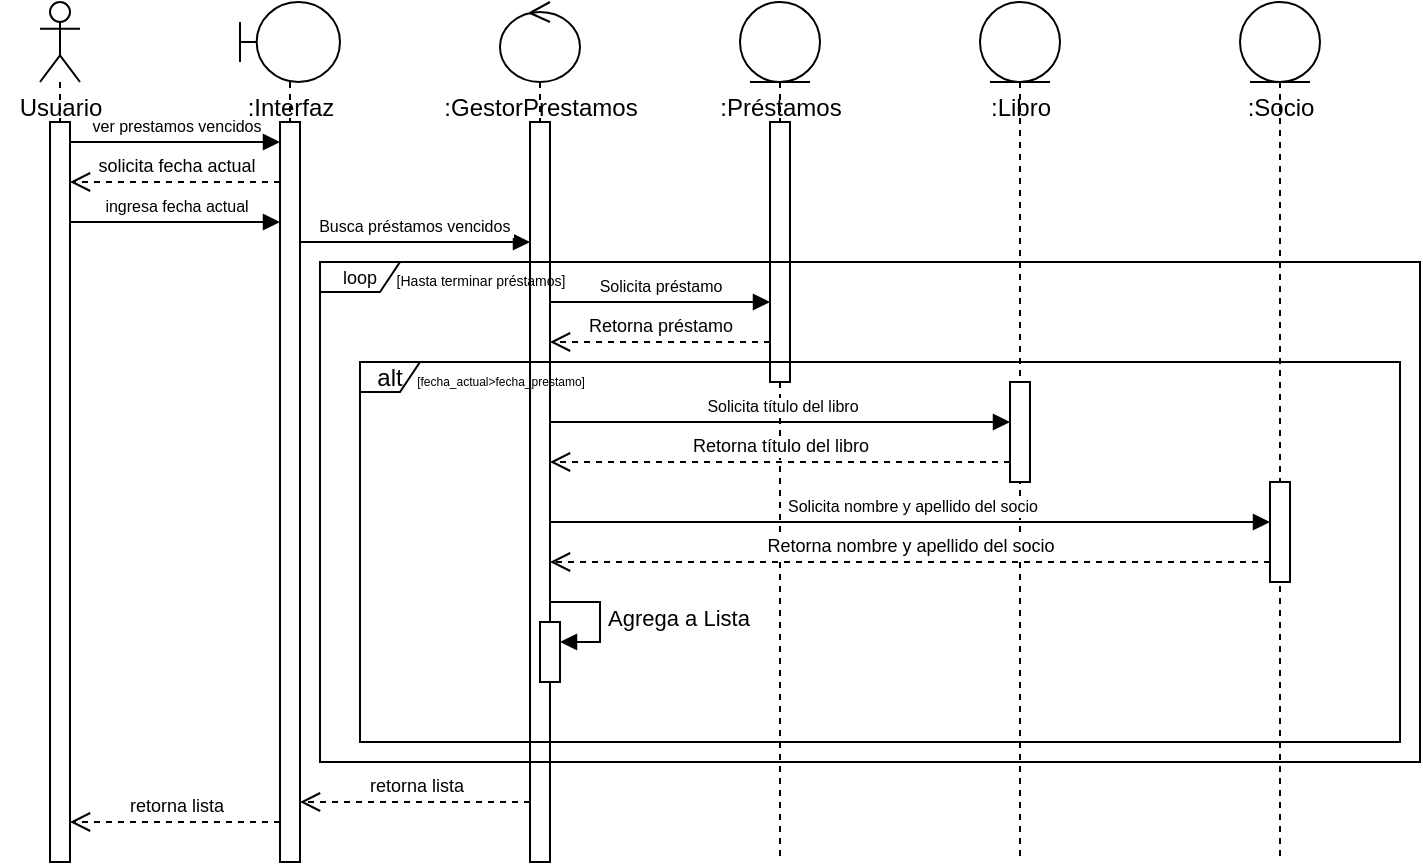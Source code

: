 <mxfile version="24.1.0" type="device">
  <diagram name="Página-1" id="zrX1ra2PIyeR-UXZOj2h">
    <mxGraphModel dx="521" dy="613" grid="1" gridSize="10" guides="1" tooltips="1" connect="1" arrows="1" fold="1" page="1" pageScale="1" pageWidth="827" pageHeight="1169" math="0" shadow="0">
      <root>
        <mxCell id="0" />
        <mxCell id="1" parent="0" />
        <mxCell id="PE-fBFCuauEj0GANuqC5-1" value="" style="shape=umlLifeline;perimeter=lifelinePerimeter;whiteSpace=wrap;html=1;container=1;dropTarget=0;collapsible=0;recursiveResize=0;outlineConnect=0;portConstraint=eastwest;newEdgeStyle={&quot;curved&quot;:0,&quot;rounded&quot;:0};participant=umlActor;" parent="1" vertex="1">
          <mxGeometry x="70" y="30" width="20" height="430" as="geometry" />
        </mxCell>
        <mxCell id="PE-fBFCuauEj0GANuqC5-5" value="" style="html=1;points=[[0,0,0,0,5],[0,1,0,0,-5],[1,0,0,0,5],[1,1,0,0,-5]];perimeter=orthogonalPerimeter;outlineConnect=0;targetShapes=umlLifeline;portConstraint=eastwest;newEdgeStyle={&quot;curved&quot;:0,&quot;rounded&quot;:0};" parent="PE-fBFCuauEj0GANuqC5-1" vertex="1">
          <mxGeometry x="5" y="60" width="10" height="370" as="geometry" />
        </mxCell>
        <mxCell id="PE-fBFCuauEj0GANuqC5-2" value="" style="shape=umlLifeline;perimeter=lifelinePerimeter;whiteSpace=wrap;html=1;container=1;dropTarget=0;collapsible=0;recursiveResize=0;outlineConnect=0;portConstraint=eastwest;newEdgeStyle={&quot;curved&quot;:0,&quot;rounded&quot;:0};participant=umlBoundary;" parent="1" vertex="1">
          <mxGeometry x="170" y="30" width="50" height="430" as="geometry" />
        </mxCell>
        <mxCell id="PE-fBFCuauEj0GANuqC5-6" value="" style="html=1;points=[[0,0,0,0,5],[0,1,0,0,-5],[1,0,0,0,5],[1,1,0,0,-5]];perimeter=orthogonalPerimeter;outlineConnect=0;targetShapes=umlLifeline;portConstraint=eastwest;newEdgeStyle={&quot;curved&quot;:0,&quot;rounded&quot;:0};" parent="PE-fBFCuauEj0GANuqC5-2" vertex="1">
          <mxGeometry x="20" y="60" width="10" height="370" as="geometry" />
        </mxCell>
        <mxCell id="PE-fBFCuauEj0GANuqC5-3" value="" style="shape=umlLifeline;perimeter=lifelinePerimeter;whiteSpace=wrap;html=1;container=1;dropTarget=0;collapsible=0;recursiveResize=0;outlineConnect=0;portConstraint=eastwest;newEdgeStyle={&quot;curved&quot;:0,&quot;rounded&quot;:0};participant=umlControl;" parent="1" vertex="1">
          <mxGeometry x="300" y="30" width="40" height="430" as="geometry" />
        </mxCell>
        <mxCell id="PE-fBFCuauEj0GANuqC5-7" value="" style="html=1;points=[[0,0,0,0,5],[0,1,0,0,-5],[1,0,0,0,5],[1,1,0,0,-5]];perimeter=orthogonalPerimeter;outlineConnect=0;targetShapes=umlLifeline;portConstraint=eastwest;newEdgeStyle={&quot;curved&quot;:0,&quot;rounded&quot;:0};" parent="PE-fBFCuauEj0GANuqC5-3" vertex="1">
          <mxGeometry x="15" y="60" width="10" height="370" as="geometry" />
        </mxCell>
        <mxCell id="PE-fBFCuauEj0GANuqC5-39" value="" style="html=1;points=[[0,0,0,0,5],[0,1,0,0,-5],[1,0,0,0,5],[1,1,0,0,-5]];perimeter=orthogonalPerimeter;outlineConnect=0;targetShapes=umlLifeline;portConstraint=eastwest;newEdgeStyle={&quot;curved&quot;:0,&quot;rounded&quot;:0};" parent="PE-fBFCuauEj0GANuqC5-3" vertex="1">
          <mxGeometry x="20" y="310" width="10" height="30" as="geometry" />
        </mxCell>
        <mxCell id="PE-fBFCuauEj0GANuqC5-4" value="" style="shape=umlLifeline;perimeter=lifelinePerimeter;whiteSpace=wrap;html=1;container=1;dropTarget=0;collapsible=0;recursiveResize=0;outlineConnect=0;portConstraint=eastwest;newEdgeStyle={&quot;curved&quot;:0,&quot;rounded&quot;:0};participant=umlEntity;" parent="1" vertex="1">
          <mxGeometry x="420" y="30" width="40" height="430" as="geometry" />
        </mxCell>
        <mxCell id="PE-fBFCuauEj0GANuqC5-8" value="" style="html=1;points=[[0,0,0,0,5],[0,1,0,0,-5],[1,0,0,0,5],[1,1,0,0,-5]];perimeter=orthogonalPerimeter;outlineConnect=0;targetShapes=umlLifeline;portConstraint=eastwest;newEdgeStyle={&quot;curved&quot;:0,&quot;rounded&quot;:0};" parent="PE-fBFCuauEj0GANuqC5-4" vertex="1">
          <mxGeometry x="15" y="60" width="10" height="130" as="geometry" />
        </mxCell>
        <mxCell id="PE-fBFCuauEj0GANuqC5-10" value="ver prestamos vencidos" style="html=1;verticalAlign=bottom;endArrow=block;curved=0;rounded=0;fontSize=8;" parent="1" source="PE-fBFCuauEj0GANuqC5-5" target="PE-fBFCuauEj0GANuqC5-6" edge="1">
          <mxGeometry width="80" relative="1" as="geometry">
            <mxPoint x="100" y="110" as="sourcePoint" />
            <mxPoint x="180" y="110" as="targetPoint" />
            <Array as="points">
              <mxPoint x="140" y="100" />
            </Array>
          </mxGeometry>
        </mxCell>
        <mxCell id="PE-fBFCuauEj0GANuqC5-11" value=":Interfaz" style="text;html=1;align=center;verticalAlign=middle;resizable=0;points=[];autosize=1;strokeColor=none;fillColor=none;" parent="1" vertex="1">
          <mxGeometry x="160" y="68" width="70" height="30" as="geometry" />
        </mxCell>
        <mxCell id="PE-fBFCuauEj0GANuqC5-12" value=":GestorPrestamos" style="text;html=1;align=center;verticalAlign=middle;resizable=0;points=[];autosize=1;strokeColor=none;fillColor=none;" parent="1" vertex="1">
          <mxGeometry x="260" y="68" width="120" height="30" as="geometry" />
        </mxCell>
        <mxCell id="PE-fBFCuauEj0GANuqC5-14" value="solicita fecha actual" style="html=1;verticalAlign=bottom;endArrow=open;dashed=1;endSize=8;curved=0;rounded=0;fontSize=9;" parent="1" source="PE-fBFCuauEj0GANuqC5-6" target="PE-fBFCuauEj0GANuqC5-5" edge="1">
          <mxGeometry relative="1" as="geometry">
            <mxPoint x="190" y="120" as="sourcePoint" />
            <mxPoint x="110" y="120" as="targetPoint" />
            <Array as="points">
              <mxPoint x="140" y="120" />
            </Array>
          </mxGeometry>
        </mxCell>
        <mxCell id="PE-fBFCuauEj0GANuqC5-15" value="ingresa fecha actual" style="html=1;verticalAlign=bottom;endArrow=block;curved=0;rounded=0;fontSize=8;" parent="1" source="PE-fBFCuauEj0GANuqC5-5" target="PE-fBFCuauEj0GANuqC5-6" edge="1">
          <mxGeometry width="80" relative="1" as="geometry">
            <mxPoint x="90" y="150" as="sourcePoint" />
            <mxPoint x="195" y="150" as="targetPoint" />
            <Array as="points">
              <mxPoint x="145" y="140" />
            </Array>
          </mxGeometry>
        </mxCell>
        <mxCell id="PE-fBFCuauEj0GANuqC5-16" value="Busca préstamos vencidos&amp;nbsp;" style="html=1;verticalAlign=bottom;endArrow=block;curved=0;rounded=0;fontSize=8;" parent="1" source="PE-fBFCuauEj0GANuqC5-6" target="PE-fBFCuauEj0GANuqC5-7" edge="1">
          <mxGeometry x="0.004" width="80" relative="1" as="geometry">
            <mxPoint x="210" y="150" as="sourcePoint" />
            <mxPoint x="315" y="150" as="targetPoint" />
            <Array as="points">
              <mxPoint x="265" y="150" />
            </Array>
            <mxPoint as="offset" />
          </mxGeometry>
        </mxCell>
        <mxCell id="PE-fBFCuauEj0GANuqC5-17" value=":Préstamos" style="text;html=1;align=center;verticalAlign=middle;resizable=0;points=[];autosize=1;strokeColor=none;fillColor=none;" parent="1" vertex="1">
          <mxGeometry x="400" y="68" width="80" height="30" as="geometry" />
        </mxCell>
        <mxCell id="PE-fBFCuauEj0GANuqC5-19" value="Solicita préstamo" style="html=1;verticalAlign=bottom;endArrow=block;curved=0;rounded=0;fontSize=8;" parent="1" source="PE-fBFCuauEj0GANuqC5-7" target="PE-fBFCuauEj0GANuqC5-8" edge="1">
          <mxGeometry x="0.004" width="80" relative="1" as="geometry">
            <mxPoint x="330" y="190" as="sourcePoint" />
            <mxPoint x="445" y="190" as="targetPoint" />
            <Array as="points">
              <mxPoint x="395" y="180" />
            </Array>
            <mxPoint as="offset" />
          </mxGeometry>
        </mxCell>
        <mxCell id="PE-fBFCuauEj0GANuqC5-20" value="[Hasta terminar préstamos]" style="text;html=1;align=center;verticalAlign=middle;resizable=0;points=[];autosize=1;strokeColor=none;fillColor=none;fontSize=7;" parent="1" vertex="1">
          <mxGeometry x="235" y="160" width="110" height="20" as="geometry" />
        </mxCell>
        <mxCell id="PE-fBFCuauEj0GANuqC5-23" value="[fecha_actual&amp;gt;fecha_prestamo]" style="text;html=1;align=center;verticalAlign=middle;resizable=0;points=[];autosize=1;strokeColor=none;fillColor=none;fontSize=6;" parent="1" vertex="1">
          <mxGeometry x="245" y="210" width="110" height="20" as="geometry" />
        </mxCell>
        <mxCell id="PE-fBFCuauEj0GANuqC5-26" value="Retorna préstamo" style="html=1;verticalAlign=bottom;endArrow=open;dashed=1;endSize=8;curved=0;rounded=0;fontSize=9;" parent="1" source="PE-fBFCuauEj0GANuqC5-8" target="PE-fBFCuauEj0GANuqC5-7" edge="1">
          <mxGeometry relative="1" as="geometry">
            <mxPoint x="425" y="199.67" as="sourcePoint" />
            <mxPoint x="320" y="199.67" as="targetPoint" />
            <Array as="points">
              <mxPoint x="380" y="200" />
            </Array>
          </mxGeometry>
        </mxCell>
        <mxCell id="PE-fBFCuauEj0GANuqC5-27" value="" style="shape=umlLifeline;perimeter=lifelinePerimeter;whiteSpace=wrap;html=1;container=1;dropTarget=0;collapsible=0;recursiveResize=0;outlineConnect=0;portConstraint=eastwest;newEdgeStyle={&quot;curved&quot;:0,&quot;rounded&quot;:0};participant=umlEntity;" parent="1" vertex="1">
          <mxGeometry x="540" y="30" width="40" height="430" as="geometry" />
        </mxCell>
        <mxCell id="PE-fBFCuauEj0GANuqC5-32" value="" style="html=1;points=[[0,0,0,0,5],[0,1,0,0,-5],[1,0,0,0,5],[1,1,0,0,-5]];perimeter=orthogonalPerimeter;outlineConnect=0;targetShapes=umlLifeline;portConstraint=eastwest;newEdgeStyle={&quot;curved&quot;:0,&quot;rounded&quot;:0};" parent="PE-fBFCuauEj0GANuqC5-27" vertex="1">
          <mxGeometry x="15" y="190" width="10" height="50" as="geometry" />
        </mxCell>
        <mxCell id="PE-fBFCuauEj0GANuqC5-28" value="" style="shape=umlLifeline;perimeter=lifelinePerimeter;whiteSpace=wrap;html=1;container=1;dropTarget=0;collapsible=0;recursiveResize=0;outlineConnect=0;portConstraint=eastwest;newEdgeStyle={&quot;curved&quot;:0,&quot;rounded&quot;:0};participant=umlEntity;" parent="1" vertex="1">
          <mxGeometry x="670" y="30" width="40" height="430" as="geometry" />
        </mxCell>
        <mxCell id="PE-fBFCuauEj0GANuqC5-33" value="" style="html=1;points=[[0,0,0,0,5],[0,1,0,0,-5],[1,0,0,0,5],[1,1,0,0,-5]];perimeter=orthogonalPerimeter;outlineConnect=0;targetShapes=umlLifeline;portConstraint=eastwest;newEdgeStyle={&quot;curved&quot;:0,&quot;rounded&quot;:0};" parent="PE-fBFCuauEj0GANuqC5-28" vertex="1">
          <mxGeometry x="15" y="240" width="10" height="50" as="geometry" />
        </mxCell>
        <mxCell id="PE-fBFCuauEj0GANuqC5-29" value=":Libro" style="text;html=1;align=center;verticalAlign=middle;resizable=0;points=[];autosize=1;strokeColor=none;fillColor=none;" parent="1" vertex="1">
          <mxGeometry x="535" y="68" width="50" height="30" as="geometry" />
        </mxCell>
        <mxCell id="PE-fBFCuauEj0GANuqC5-30" value=":Socio" style="text;html=1;align=center;verticalAlign=middle;resizable=0;points=[];autosize=1;strokeColor=none;fillColor=none;" parent="1" vertex="1">
          <mxGeometry x="660" y="68" width="60" height="30" as="geometry" />
        </mxCell>
        <mxCell id="PE-fBFCuauEj0GANuqC5-18" value="loop" style="shape=umlFrame;whiteSpace=wrap;html=1;pointerEvents=0;width=40;height=15;fontSize=9;" parent="1" vertex="1">
          <mxGeometry x="210" y="160" width="550" height="250" as="geometry" />
        </mxCell>
        <mxCell id="PE-fBFCuauEj0GANuqC5-21" value="alt" style="shape=umlFrame;whiteSpace=wrap;html=1;pointerEvents=0;width=30;height=15;" parent="1" vertex="1">
          <mxGeometry x="230" y="210" width="520" height="190" as="geometry" />
        </mxCell>
        <mxCell id="PE-fBFCuauEj0GANuqC5-34" value="Solicita título del libro" style="html=1;verticalAlign=bottom;endArrow=block;curved=0;rounded=0;fontSize=8;" parent="1" source="PE-fBFCuauEj0GANuqC5-7" target="PE-fBFCuauEj0GANuqC5-32" edge="1">
          <mxGeometry x="0.004" width="80" relative="1" as="geometry">
            <mxPoint x="335" y="240" as="sourcePoint" />
            <mxPoint x="445" y="240" as="targetPoint" />
            <Array as="points">
              <mxPoint x="405" y="240" />
            </Array>
            <mxPoint as="offset" />
          </mxGeometry>
        </mxCell>
        <mxCell id="PE-fBFCuauEj0GANuqC5-35" value="Retorna título del libro" style="html=1;verticalAlign=bottom;endArrow=open;dashed=1;endSize=8;curved=0;rounded=0;fontSize=9;" parent="1" source="PE-fBFCuauEj0GANuqC5-32" target="PE-fBFCuauEj0GANuqC5-7" edge="1">
          <mxGeometry relative="1" as="geometry">
            <mxPoint x="530" y="260" as="sourcePoint" />
            <mxPoint x="420" y="260" as="targetPoint" />
            <Array as="points">
              <mxPoint x="475" y="260" />
            </Array>
          </mxGeometry>
        </mxCell>
        <mxCell id="PE-fBFCuauEj0GANuqC5-37" value="Solicita nombre y apellido del socio" style="html=1;verticalAlign=bottom;endArrow=block;curved=0;rounded=0;fontSize=8;" parent="1" target="PE-fBFCuauEj0GANuqC5-33" edge="1">
          <mxGeometry x="0.004" width="80" relative="1" as="geometry">
            <mxPoint x="325" y="290" as="sourcePoint" />
            <mxPoint x="555" y="290" as="targetPoint" />
            <Array as="points">
              <mxPoint x="405" y="290" />
            </Array>
            <mxPoint as="offset" />
          </mxGeometry>
        </mxCell>
        <mxCell id="PE-fBFCuauEj0GANuqC5-38" value="Retorna nombre y apellido del socio" style="html=1;verticalAlign=bottom;endArrow=open;dashed=1;endSize=8;curved=0;rounded=0;fontSize=9;" parent="1" source="PE-fBFCuauEj0GANuqC5-33" target="PE-fBFCuauEj0GANuqC5-7" edge="1">
          <mxGeometry relative="1" as="geometry">
            <mxPoint x="555" y="310" as="sourcePoint" />
            <mxPoint x="325" y="310" as="targetPoint" />
            <Array as="points">
              <mxPoint x="475" y="310" />
            </Array>
          </mxGeometry>
        </mxCell>
        <mxCell id="PE-fBFCuauEj0GANuqC5-40" value="Agrega a Lista" style="html=1;align=left;spacingLeft=2;endArrow=block;rounded=0;edgeStyle=orthogonalEdgeStyle;curved=0;rounded=0;" parent="1" target="PE-fBFCuauEj0GANuqC5-39" edge="1">
          <mxGeometry relative="1" as="geometry">
            <mxPoint x="325" y="330" as="sourcePoint" />
            <Array as="points">
              <mxPoint x="350" y="330" />
              <mxPoint x="350" y="350" />
            </Array>
          </mxGeometry>
        </mxCell>
        <mxCell id="PE-fBFCuauEj0GANuqC5-41" value="retorna lista" style="html=1;verticalAlign=bottom;endArrow=open;dashed=1;endSize=8;curved=0;rounded=0;fontSize=9;" parent="1" source="PE-fBFCuauEj0GANuqC5-7" target="PE-fBFCuauEj0GANuqC5-6" edge="1">
          <mxGeometry relative="1" as="geometry">
            <mxPoint x="300" y="440" as="sourcePoint" />
            <mxPoint x="195" y="440" as="targetPoint" />
            <Array as="points">
              <mxPoint x="250" y="430" />
            </Array>
          </mxGeometry>
        </mxCell>
        <mxCell id="PE-fBFCuauEj0GANuqC5-43" value="retorna lista" style="html=1;verticalAlign=bottom;endArrow=open;dashed=1;endSize=8;curved=0;rounded=0;fontSize=9;" parent="1" source="PE-fBFCuauEj0GANuqC5-6" target="PE-fBFCuauEj0GANuqC5-5" edge="1">
          <mxGeometry relative="1" as="geometry">
            <mxPoint x="185" y="440" as="sourcePoint" />
            <mxPoint x="70" y="440" as="targetPoint" />
            <Array as="points">
              <mxPoint x="120" y="440" />
            </Array>
          </mxGeometry>
        </mxCell>
        <mxCell id="8OhMgbGR88QJ3hRbn4f2-1" value="Usuario" style="text;html=1;align=center;verticalAlign=middle;resizable=0;points=[];autosize=1;strokeColor=none;fillColor=none;" vertex="1" parent="1">
          <mxGeometry x="50" y="68" width="60" height="30" as="geometry" />
        </mxCell>
      </root>
    </mxGraphModel>
  </diagram>
</mxfile>
